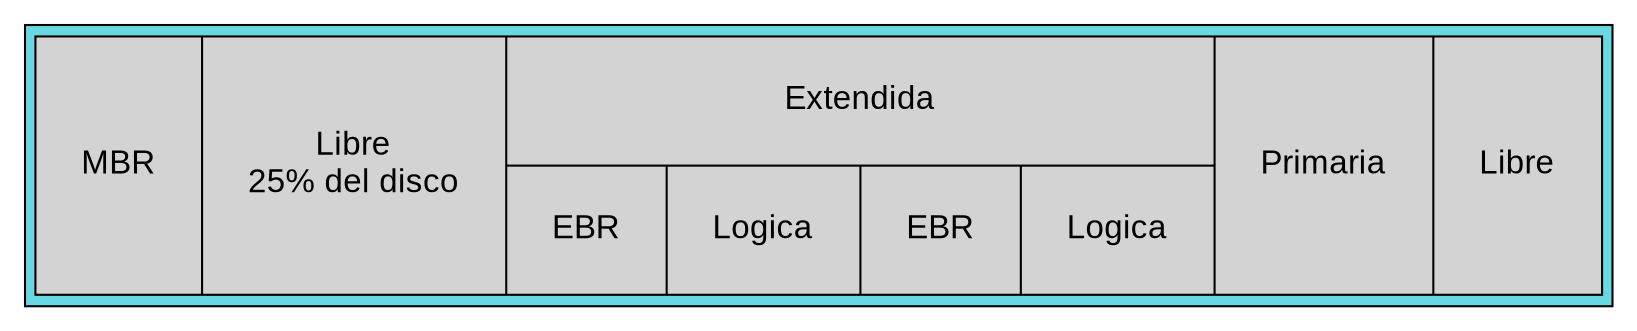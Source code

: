 digraph G {
    subgraph cluster { margin="5.0" penwidth="1.0" bgcolor="#68d9e2"
        node [style="rounded" style=filled fontname="Arial" fontsize="16" margin=0.3];
        node_disk [shape="record" label="MBR|Libre\n25% del disco|{Extendida|{EBR|Logica|EBR|Logica}}|Primaria|Libre"];
    }
}